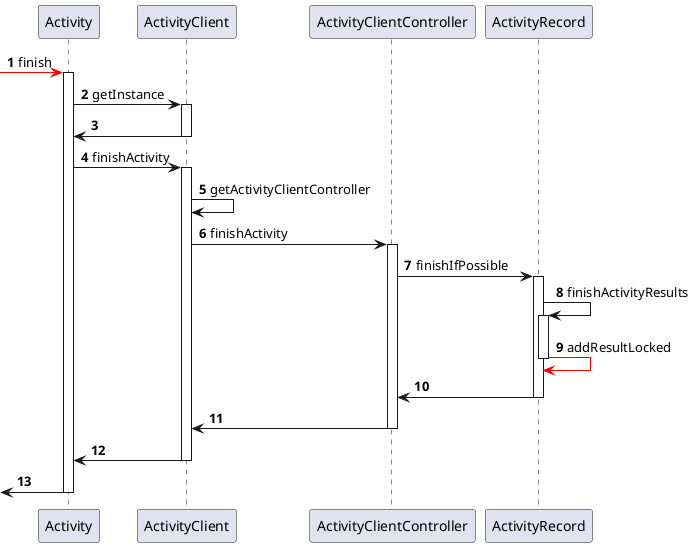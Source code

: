 @startuml
'https://plantuml.com/sequence-diagram

autonumber
-[#FF0000]> Activity : finish
    activate Activity

    Activity -> ActivityClient : getInstance
        activate ActivityClient
    ActivityClient -> Activity
        deactivate ActivityClient

    Activity -> ActivityClient : finishActivity
        activate ActivityClient
        ActivityClient -> ActivityClient : getActivityClientController

        ActivityClient -> ActivityClientController : finishActivity
            activate ActivityClientController
                ActivityClientController -> ActivityRecord : finishIfPossible
                    activate ActivityRecord
                    ActivityRecord -> ActivityRecord : finishActivityResults
                        activate ActivityRecord
                        ActivityRecord -[#FF0000]> ActivityRecord : addResultLocked
                    deactivate ActivityRecord

                ActivityRecord -> ActivityClientController
                    deactivate ActivityRecord

        ActivityClientController -> ActivityClient
            deactivate ActivityClientController

    ActivityClient -> Activity
        deactivate ActivityClient





<- Activity
 deactivate Activity

@enduml